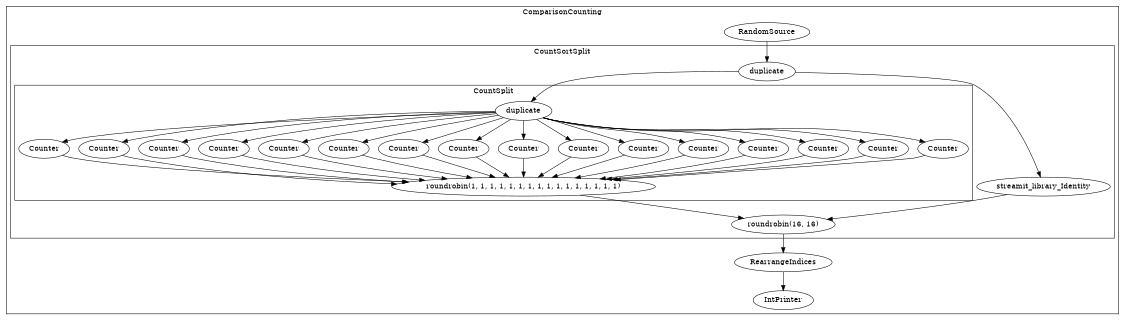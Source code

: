 digraph streamit {
size="7.5,10";subgraph cluster_ComparisonCounting_0 {
label = "ComparisonCounting";
RandomSource_1 -> CountSortSplit_2_split
CountSortSplit_2_join -> RearrangeIndices_3
RearrangeIndices_3 -> IntPrinter_4
RandomSource_1 [ label="RandomSource" ]
subgraph cluster_CountSortSplit_2 {
label = "CountSortSplit";
CountSortSplit_2_split [ label="duplicate" ]
CountSortSplit_2_join [ label="roundrobin(16, 16)" ]
subgraph cluster_CountSplit_5 {
label = "CountSplit";
CountSplit_5_split [ label="duplicate" ]
CountSplit_5_join [ label="roundrobin(1, 1, 1, 1, 1, 1, 1, 1, 1, 1, 1, 1, 1, 1, 1, 1)" ]
Counter_7 [ label="Counter" ]
CountSplit_5_split -> Counter_7
Counter_7 -> CountSplit_5_join
Counter_8 [ label="Counter" ]
CountSplit_5_split -> Counter_8
Counter_8 -> CountSplit_5_join
Counter_9 [ label="Counter" ]
CountSplit_5_split -> Counter_9
Counter_9 -> CountSplit_5_join
Counter_10 [ label="Counter" ]
CountSplit_5_split -> Counter_10
Counter_10 -> CountSplit_5_join
Counter_11 [ label="Counter" ]
CountSplit_5_split -> Counter_11
Counter_11 -> CountSplit_5_join
Counter_12 [ label="Counter" ]
CountSplit_5_split -> Counter_12
Counter_12 -> CountSplit_5_join
Counter_13 [ label="Counter" ]
CountSplit_5_split -> Counter_13
Counter_13 -> CountSplit_5_join
Counter_14 [ label="Counter" ]
CountSplit_5_split -> Counter_14
Counter_14 -> CountSplit_5_join
Counter_15 [ label="Counter" ]
CountSplit_5_split -> Counter_15
Counter_15 -> CountSplit_5_join
Counter_16 [ label="Counter" ]
CountSplit_5_split -> Counter_16
Counter_16 -> CountSplit_5_join
Counter_17 [ label="Counter" ]
CountSplit_5_split -> Counter_17
Counter_17 -> CountSplit_5_join
Counter_18 [ label="Counter" ]
CountSplit_5_split -> Counter_18
Counter_18 -> CountSplit_5_join
Counter_19 [ label="Counter" ]
CountSplit_5_split -> Counter_19
Counter_19 -> CountSplit_5_join
Counter_20 [ label="Counter" ]
CountSplit_5_split -> Counter_20
Counter_20 -> CountSplit_5_join
Counter_21 [ label="Counter" ]
CountSplit_5_split -> Counter_21
Counter_21 -> CountSplit_5_join
Counter_22 [ label="Counter" ]
CountSplit_5_split -> Counter_22
Counter_22 -> CountSplit_5_join
}
CountSortSplit_2_split -> CountSplit_5_split
CountSplit_5_join -> CountSortSplit_2_join
streamit_library_Identity_6 [ label="streamit_library_Identity" ]
CountSortSplit_2_split -> streamit_library_Identity_6
streamit_library_Identity_6 -> CountSortSplit_2_join
}
RearrangeIndices_3 [ label="RearrangeIndices" ]
IntPrinter_4 [ label="IntPrinter" ]
}
}
